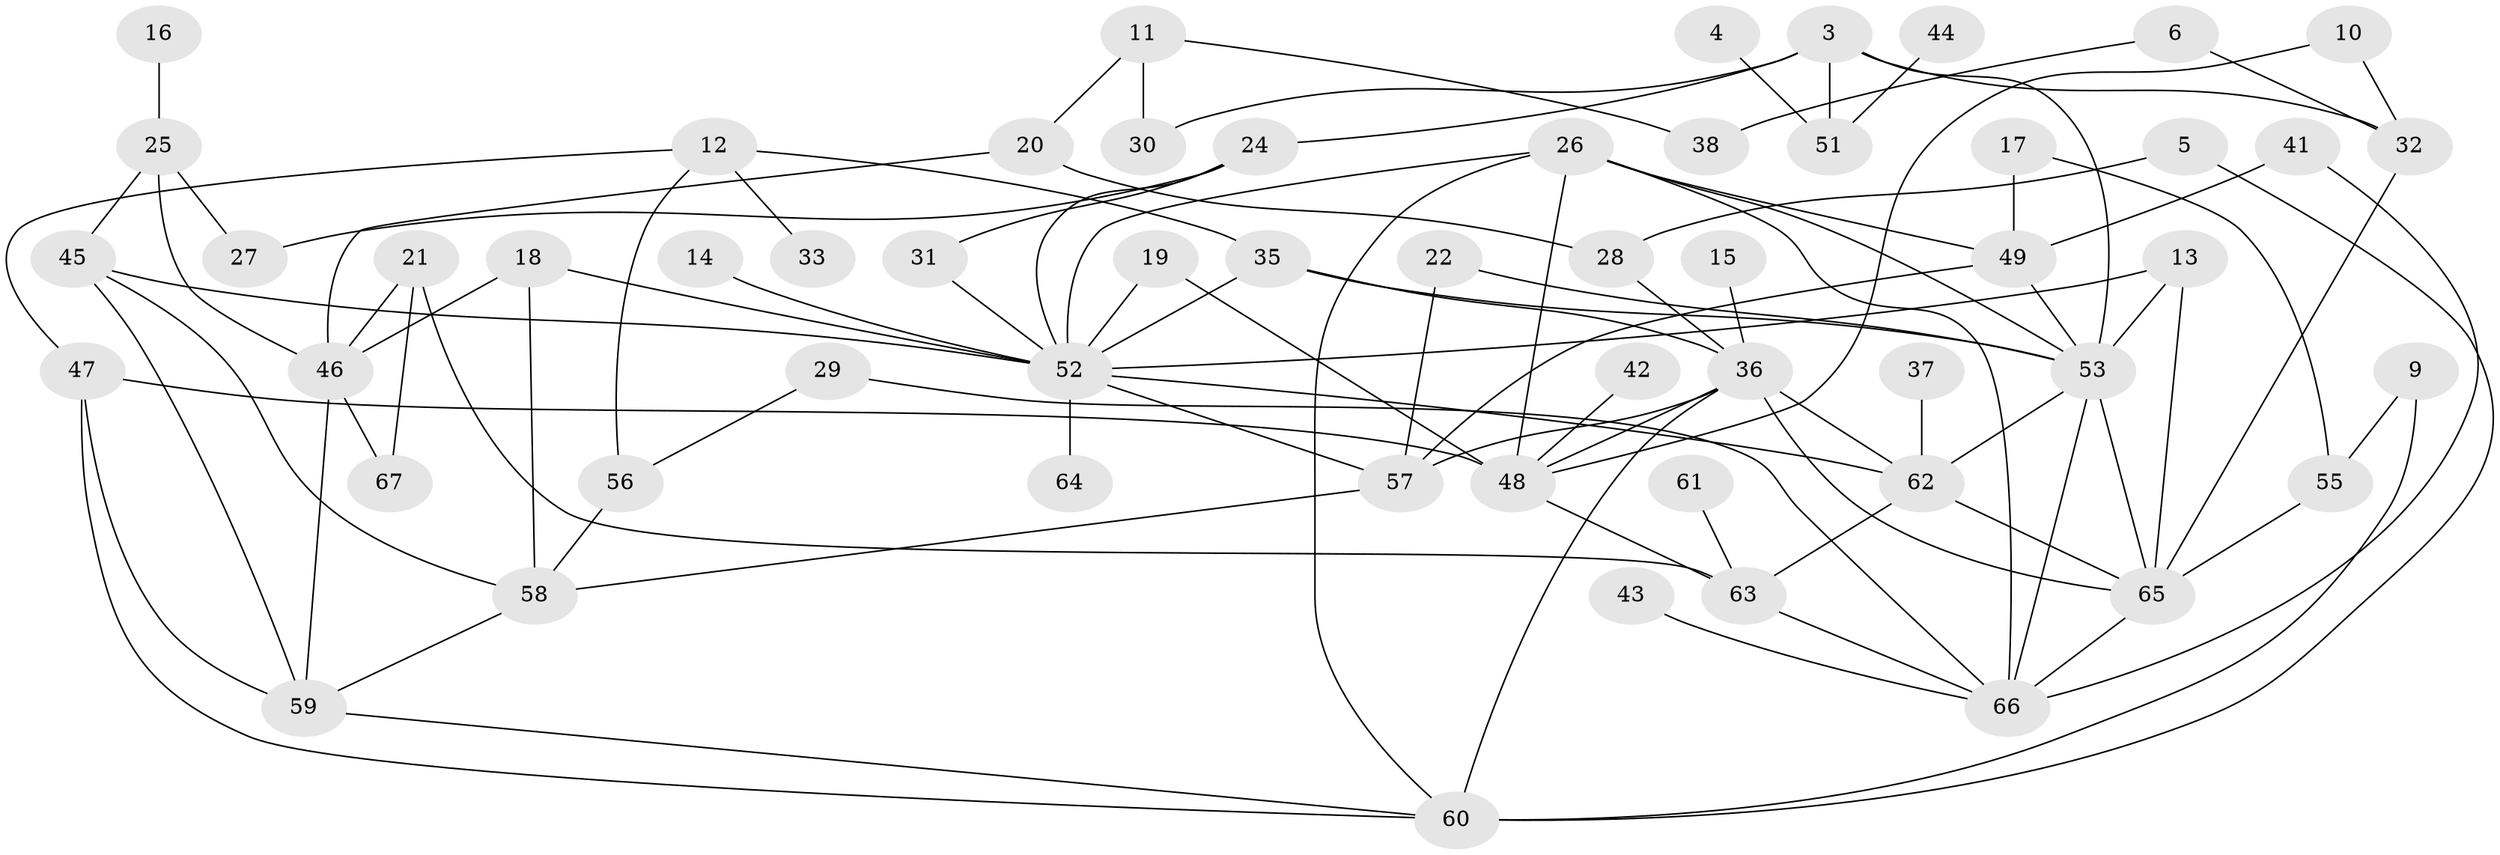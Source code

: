 // original degree distribution, {3: 0.16541353383458646, 5: 0.06015037593984962, 0: 0.06766917293233082, 6: 0.045112781954887216, 4: 0.15037593984962405, 2: 0.3533834586466165, 1: 0.15037593984962405, 10: 0.007518796992481203}
// Generated by graph-tools (version 1.1) at 2025/49/03/09/25 03:49:12]
// undirected, 57 vertices, 99 edges
graph export_dot {
graph [start="1"]
  node [color=gray90,style=filled];
  3;
  4;
  5;
  6;
  9;
  10;
  11;
  12;
  13;
  14;
  15;
  16;
  17;
  18;
  19;
  20;
  21;
  22;
  24;
  25;
  26;
  27;
  28;
  29;
  30;
  31;
  32;
  33;
  35;
  36;
  37;
  38;
  41;
  42;
  43;
  44;
  45;
  46;
  47;
  48;
  49;
  51;
  52;
  53;
  55;
  56;
  57;
  58;
  59;
  60;
  61;
  62;
  63;
  64;
  65;
  66;
  67;
  3 -- 24 [weight=1.0];
  3 -- 30 [weight=1.0];
  3 -- 32 [weight=1.0];
  3 -- 51 [weight=1.0];
  3 -- 53 [weight=1.0];
  4 -- 51 [weight=1.0];
  5 -- 28 [weight=1.0];
  5 -- 60 [weight=1.0];
  6 -- 32 [weight=1.0];
  6 -- 38 [weight=1.0];
  9 -- 55 [weight=1.0];
  9 -- 60 [weight=1.0];
  10 -- 32 [weight=1.0];
  10 -- 48 [weight=1.0];
  11 -- 20 [weight=1.0];
  11 -- 30 [weight=1.0];
  11 -- 38 [weight=1.0];
  12 -- 33 [weight=1.0];
  12 -- 35 [weight=1.0];
  12 -- 47 [weight=1.0];
  12 -- 56 [weight=1.0];
  13 -- 52 [weight=1.0];
  13 -- 53 [weight=1.0];
  13 -- 65 [weight=1.0];
  14 -- 52 [weight=2.0];
  15 -- 36 [weight=1.0];
  16 -- 25 [weight=1.0];
  17 -- 49 [weight=1.0];
  17 -- 55 [weight=1.0];
  18 -- 46 [weight=1.0];
  18 -- 52 [weight=1.0];
  18 -- 58 [weight=1.0];
  19 -- 48 [weight=1.0];
  19 -- 52 [weight=1.0];
  20 -- 28 [weight=1.0];
  20 -- 46 [weight=1.0];
  21 -- 46 [weight=1.0];
  21 -- 63 [weight=1.0];
  21 -- 67 [weight=1.0];
  22 -- 53 [weight=1.0];
  22 -- 57 [weight=1.0];
  24 -- 27 [weight=1.0];
  24 -- 31 [weight=1.0];
  24 -- 52 [weight=1.0];
  25 -- 27 [weight=1.0];
  25 -- 45 [weight=1.0];
  25 -- 46 [weight=1.0];
  26 -- 48 [weight=1.0];
  26 -- 49 [weight=1.0];
  26 -- 52 [weight=1.0];
  26 -- 53 [weight=1.0];
  26 -- 60 [weight=1.0];
  26 -- 66 [weight=1.0];
  28 -- 36 [weight=1.0];
  29 -- 56 [weight=1.0];
  29 -- 66 [weight=1.0];
  31 -- 52 [weight=1.0];
  32 -- 65 [weight=1.0];
  35 -- 36 [weight=1.0];
  35 -- 52 [weight=1.0];
  35 -- 53 [weight=1.0];
  36 -- 48 [weight=1.0];
  36 -- 57 [weight=1.0];
  36 -- 60 [weight=1.0];
  36 -- 62 [weight=1.0];
  36 -- 65 [weight=2.0];
  37 -- 62 [weight=1.0];
  41 -- 49 [weight=1.0];
  41 -- 66 [weight=1.0];
  42 -- 48 [weight=1.0];
  43 -- 66 [weight=1.0];
  44 -- 51 [weight=1.0];
  45 -- 52 [weight=1.0];
  45 -- 58 [weight=1.0];
  45 -- 59 [weight=1.0];
  46 -- 59 [weight=1.0];
  46 -- 67 [weight=1.0];
  47 -- 48 [weight=1.0];
  47 -- 59 [weight=1.0];
  47 -- 60 [weight=1.0];
  48 -- 63 [weight=1.0];
  49 -- 53 [weight=1.0];
  49 -- 57 [weight=1.0];
  52 -- 57 [weight=2.0];
  52 -- 62 [weight=1.0];
  52 -- 64 [weight=1.0];
  53 -- 62 [weight=2.0];
  53 -- 65 [weight=1.0];
  53 -- 66 [weight=1.0];
  55 -- 65 [weight=2.0];
  56 -- 58 [weight=1.0];
  57 -- 58 [weight=1.0];
  58 -- 59 [weight=1.0];
  59 -- 60 [weight=1.0];
  61 -- 63 [weight=1.0];
  62 -- 63 [weight=1.0];
  62 -- 65 [weight=1.0];
  63 -- 66 [weight=1.0];
  65 -- 66 [weight=1.0];
}
